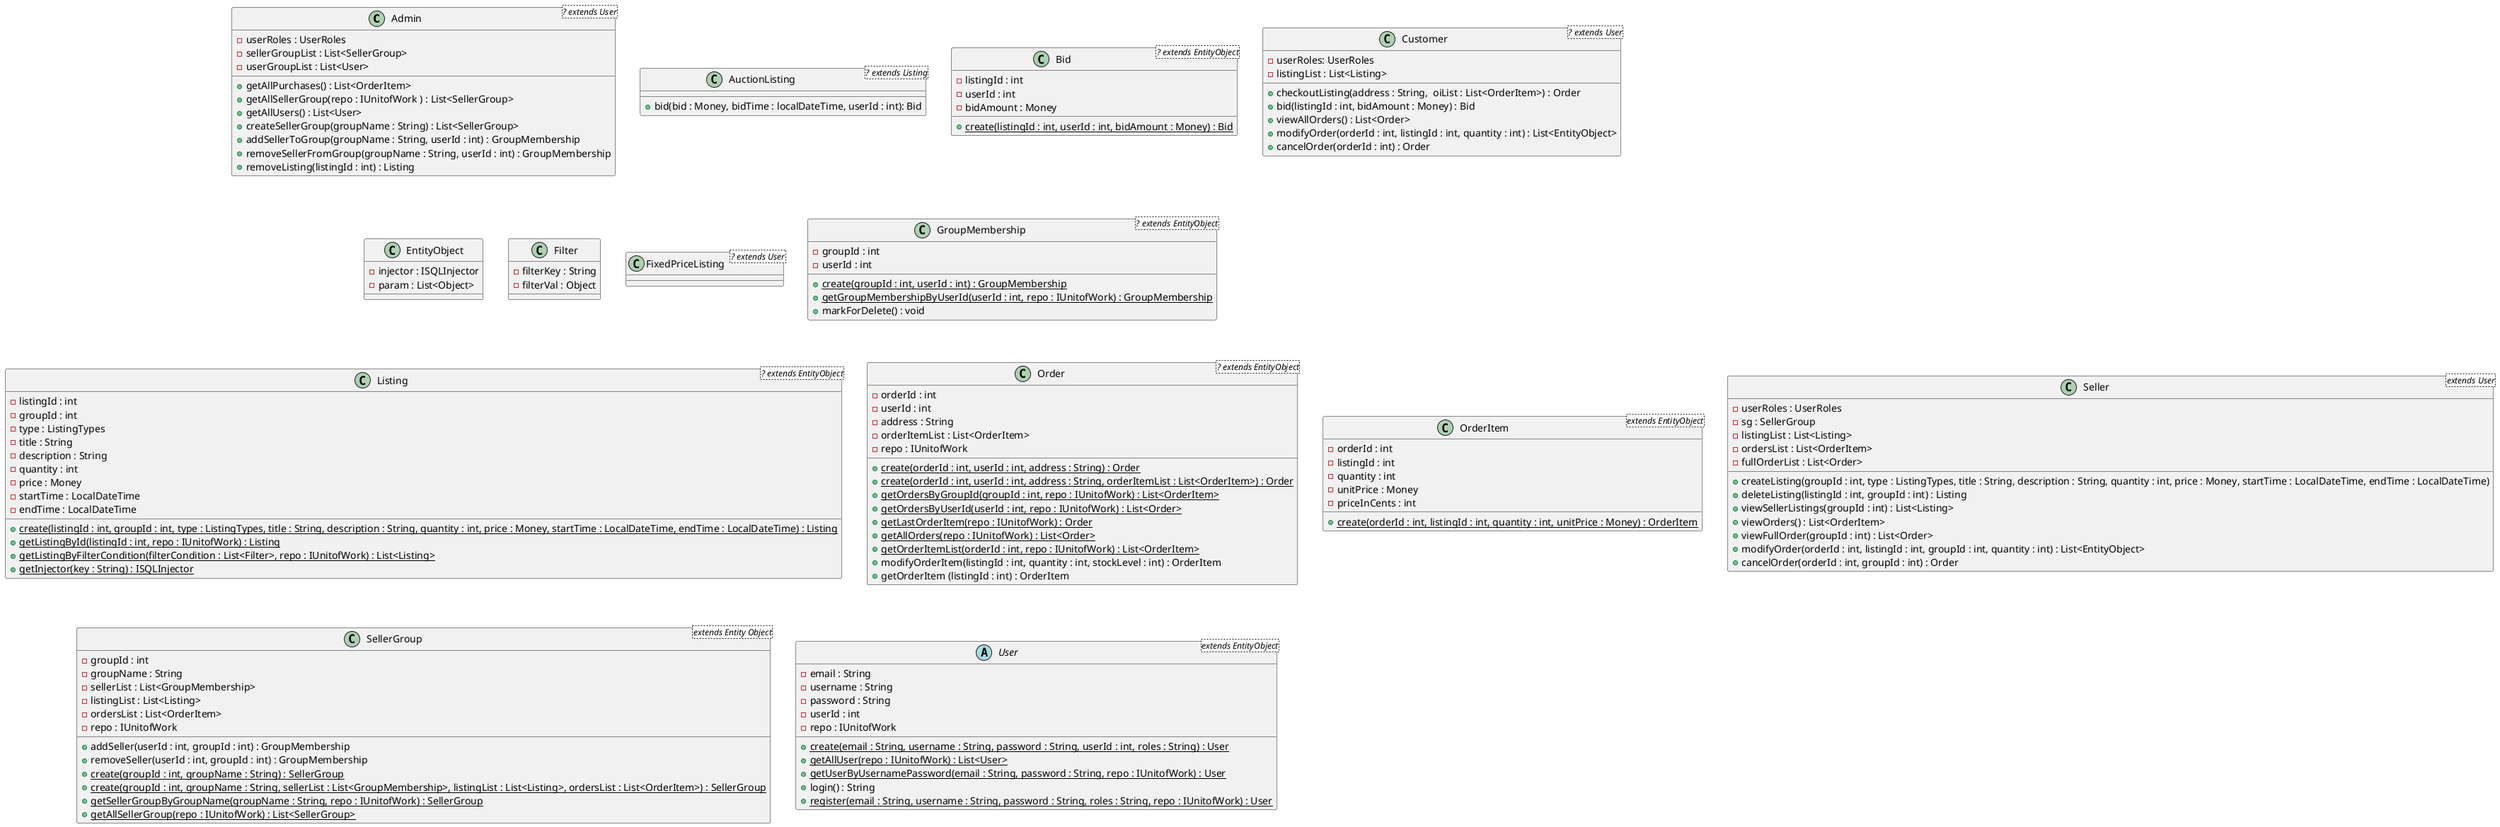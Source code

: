 @startuml

'Admin class
class Admin<? extends User> {
    - userRoles : UserRoles
    - sellerGroupList : List<SellerGroup>
    - userGroupList : List<User>
    {method} + getAllPurchases() : List<OrderItem>
    {method} + getAllSellerGroup(repo : IUnitofWork ) : List<SellerGroup>
    {method} + getAllUsers() : List<User>
    {method} + createSellerGroup(groupName : String) : List<SellerGroup>
    {method} + addSellerToGroup(groupName : String, userId : int) : GroupMembership
    {method} + removeSellerFromGroup(groupName : String, userId : int) : GroupMembership
    {method} + removeListing(listingId : int) : Listing
}
'AuctionListing class
class AuctionListing<? extends Listing> {
    {method} + bid(bid : Money, bidTime : localDateTime, userId : int): Bid
}
'Bid Class
class Bid<? extends EntityObject> {
    - listingId : int
    - userId : int
    - bidAmount : Money
    {method} {static} + create(listingId : int, userId : int, bidAmount : Money) : Bid

}
'Customer Class
class Customer <? extends User> {
    - userRoles: UserRoles
    - listingList : List<Listing>
    {method} + checkoutListing(address : String,  oiList : List<OrderItem>) : Order
    {method} + bid(listingId : int, bidAmount : Money) : Bid
    {method} + viewAllOrders() : List<Order>
    {method} + modifyOrder(orderId : int, listingId : int, quantity : int) : List<EntityObject>
    {method} + cancelOrder(orderId : int) : Order
}
'EntityObject
class EntityObject{
    - injector : ISQLInjector
    - param : List<Object>
}
'Filter Class
class Filter{
    - filterKey : String
    - filterVal : Object

}
'FixedPriceListing Class
class FixedPriceListing <? extends User>{

}
'GroupMembership Class
class GroupMembership <? extends EntityObject>{
    - groupId : int
    - userId : int
    {static} + create(groupId : int, userId : int) : GroupMembership
    {static} + getGroupMembershipByUserId(userId : int, repo : IUnitofWork) : GroupMembership
    + markForDelete() : void
}
'Listing Class
class Listing<? extends EntityObject>{
    - listingId : int
    - groupId : int
    - type : ListingTypes
    - title : String
    - description : String
    - quantity : int
    - price : Money
    - startTime : LocalDateTime
    - endTime : LocalDateTime
    {method} {static}  + create(listingId : int, groupId : int, type : ListingTypes, title : String, description : String, quantity : int, price : Money, startTime : LocalDateTime, endTime : LocalDateTime) : Listing
    {method} {static} + getListingById(listingId : int, repo : IUnitofWork) : Listing
    {method} {static} + getListingByFilterCondition(filterCondition : List<Filter>, repo : IUnitofWork) : List<Listing>
    {method} {static} + getInjector(key : String) : ISQLInjector
}
'Order Class
class Order<? extends EntityObject>{
    - orderId : int
    - userId : int
    - address : String
    - orderItemList : List<OrderItem>
    - repo : IUnitofWork

    {method} {static}  + create(orderId : int, userId : int, address : String) : Order
    {method} {static}  + create(orderId : int, userId : int, address : String, orderItemList : List<OrderItem>) : Order
    {method} {static} + getOrdersByGroupId(groupId : int, repo : IUnitofWork) : List<OrderItem>
    {method} {static} + getOrdersByUserId(userId : int, repo : IUnitofWork) : List<Order>
    {method} {static} + getLastOrderItem(repo : IUnitofWork) : Order
    {method} {static} + getAllOrders(repo : IUnitofWork) : List<Order>
    {method} {static} + getOrderItemList(orderId : int, repo : IUnitofWork) : List<OrderItem>
    + modifyOrderItem(listingId : int, quantity : int, stockLevel : int) : OrderItem
    + getOrderItem (listingId : int) : OrderItem
}

'OrderItem Class
class OrderItem<extends EntityObject>{
    - orderId : int
    - listingId : int
    - quantity : int
    - unitPrice : Money
    - priceInCents : int

    {static} + create(orderId : int, listingId : int, quantity : int, unitPrice : Money) : OrderItem
}

class Seller <extends User>{
    - userRoles : UserRoles
    - sg : SellerGroup
    - listingList : List<Listing>
    - ordersList : List<OrderItem>
    - fullOrderList : List<Order>

    + createListing(groupId : int, type : ListingTypes, title : String, description : String, quantity : int, price : Money, startTime : LocalDateTime, endTime : LocalDateTime)
    + deleteListing(listingId : int, groupId : int) : Listing
    + viewSellerListings(groupId : int) : List<Listing>
    + viewOrders() : List<OrderItem>
    + viewFullOrder(groupId : int) : List<Order>
    + modifyOrder(orderId : int, listingId : int, groupId : int, quantity : int) : List<EntityObject>
    + cancelOrder(orderId : int, groupId : int) : Order

}

'SellerGroup Class
class SellerGroup <extends Entity Object>{
    - groupId : int
    - groupName : String
    - sellerList : List<GroupMembership>
    - listingList : List<Listing>
    - ordersList : List<OrderItem>
    - repo : IUnitofWork

    + addSeller(userId : int, groupId : int) : GroupMembership
    + removeSeller(userId : int, groupId : int) : GroupMembership
    {static} + create(groupId : int, groupName : String) : SellerGroup
    {static} + create(groupId : int, groupName : String, sellerList : List<GroupMembership>, listingList : List<Listing>, ordersList : List<OrderItem>) : SellerGroup
    {static} + getSellerGroupByGroupName(groupName : String, repo : IUnitofWork) : SellerGroup
    {static} + getAllSellerGroup(repo : IUnitofWork) : List<SellerGroup>

}
'User Class
abstract class User <extends EntityObject>{
    - email : String
    - username : String
    - password : String
    - userId : int
    - repo : IUnitofWork

    {static} + create(email : String, username : String, password : String, userId : int, roles : String) : User
    {static} + getAllUser(repo : IUnitofWork) : List<User>
    {static} + getUserByUsernamePassword(email : String, password : String, repo : IUnitofWork) : User
    + login() : String
    {static} + register(email : String, username : String, password : String, roles : String, repo : IUnitofWork) : User
    
}
@enduml